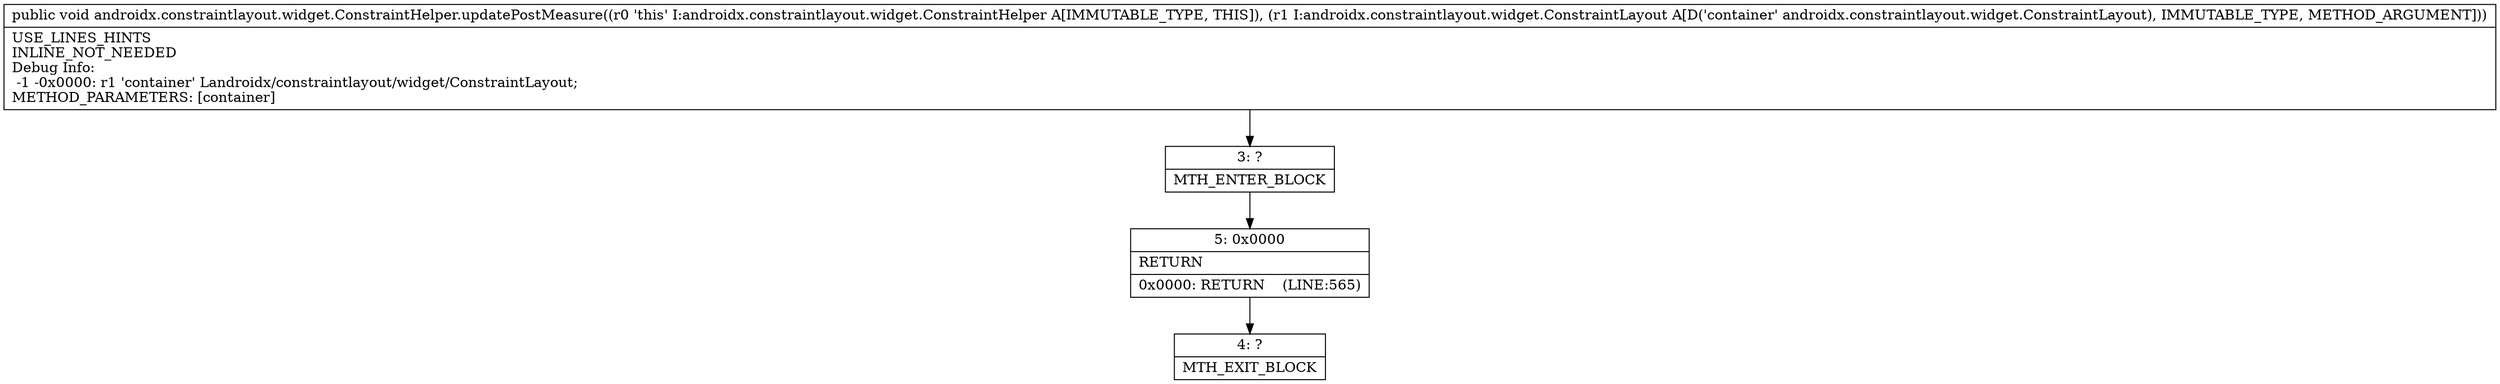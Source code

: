digraph "CFG forandroidx.constraintlayout.widget.ConstraintHelper.updatePostMeasure(Landroidx\/constraintlayout\/widget\/ConstraintLayout;)V" {
Node_3 [shape=record,label="{3\:\ ?|MTH_ENTER_BLOCK\l}"];
Node_5 [shape=record,label="{5\:\ 0x0000|RETURN\l|0x0000: RETURN    (LINE:565)\l}"];
Node_4 [shape=record,label="{4\:\ ?|MTH_EXIT_BLOCK\l}"];
MethodNode[shape=record,label="{public void androidx.constraintlayout.widget.ConstraintHelper.updatePostMeasure((r0 'this' I:androidx.constraintlayout.widget.ConstraintHelper A[IMMUTABLE_TYPE, THIS]), (r1 I:androidx.constraintlayout.widget.ConstraintLayout A[D('container' androidx.constraintlayout.widget.ConstraintLayout), IMMUTABLE_TYPE, METHOD_ARGUMENT]))  | USE_LINES_HINTS\lINLINE_NOT_NEEDED\lDebug Info:\l  \-1 \-0x0000: r1 'container' Landroidx\/constraintlayout\/widget\/ConstraintLayout;\lMETHOD_PARAMETERS: [container]\l}"];
MethodNode -> Node_3;Node_3 -> Node_5;
Node_5 -> Node_4;
}


